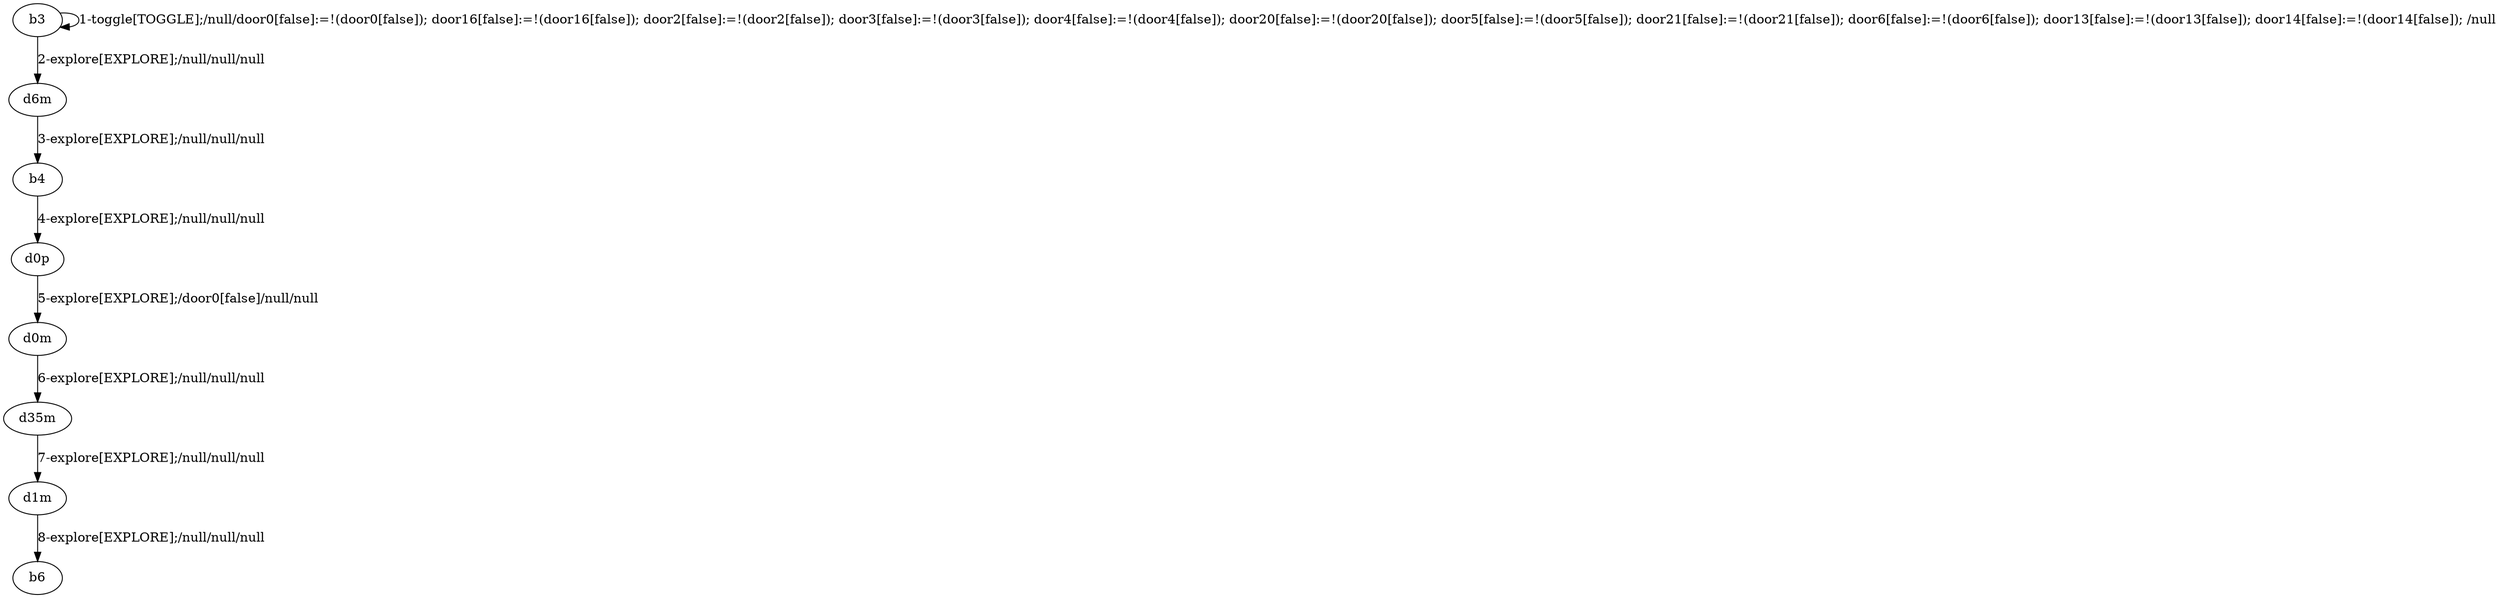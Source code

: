# Total number of goals covered by this test: 1
# d1m --> b6

digraph g {
"b3" -> "b3" [label = "1-toggle[TOGGLE];/null/door0[false]:=!(door0[false]); door16[false]:=!(door16[false]); door2[false]:=!(door2[false]); door3[false]:=!(door3[false]); door4[false]:=!(door4[false]); door20[false]:=!(door20[false]); door5[false]:=!(door5[false]); door21[false]:=!(door21[false]); door6[false]:=!(door6[false]); door13[false]:=!(door13[false]); door14[false]:=!(door14[false]); /null"];
"b3" -> "d6m" [label = "2-explore[EXPLORE];/null/null/null"];
"d6m" -> "b4" [label = "3-explore[EXPLORE];/null/null/null"];
"b4" -> "d0p" [label = "4-explore[EXPLORE];/null/null/null"];
"d0p" -> "d0m" [label = "5-explore[EXPLORE];/door0[false]/null/null"];
"d0m" -> "d35m" [label = "6-explore[EXPLORE];/null/null/null"];
"d35m" -> "d1m" [label = "7-explore[EXPLORE];/null/null/null"];
"d1m" -> "b6" [label = "8-explore[EXPLORE];/null/null/null"];
}